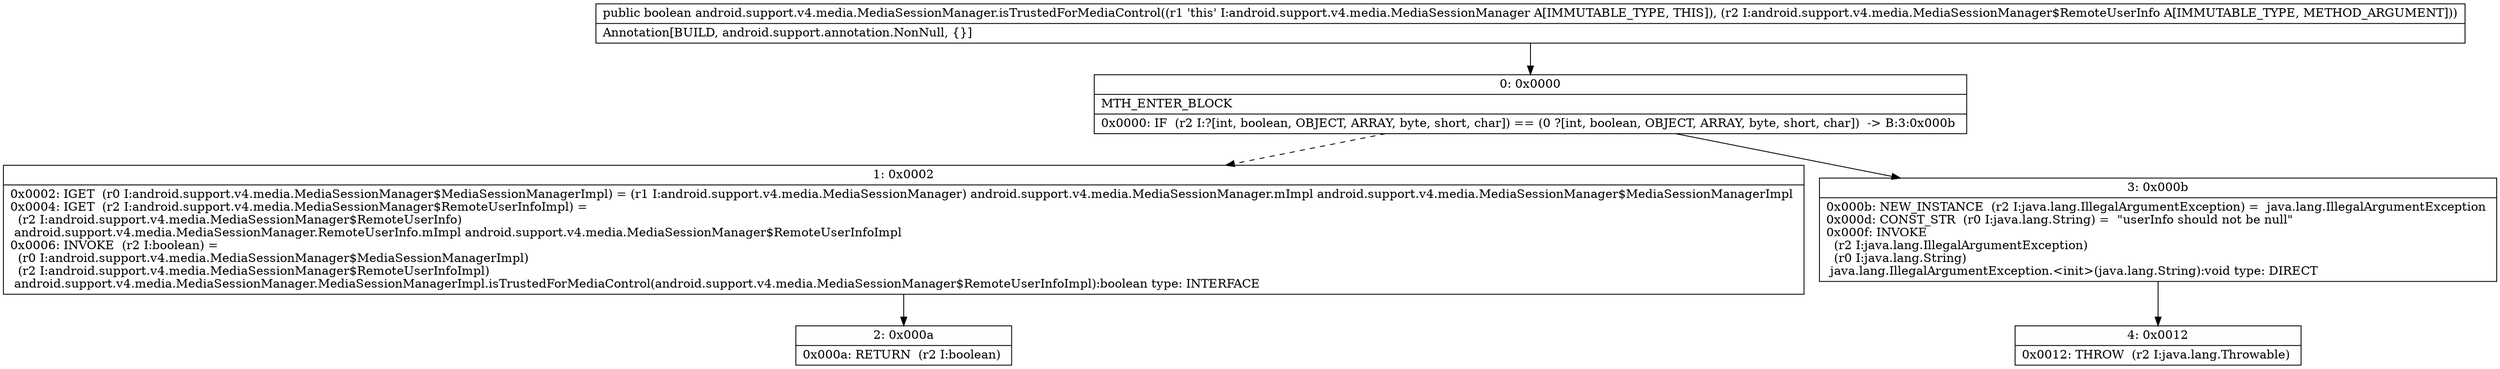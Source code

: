 digraph "CFG forandroid.support.v4.media.MediaSessionManager.isTrustedForMediaControl(Landroid\/support\/v4\/media\/MediaSessionManager$RemoteUserInfo;)Z" {
Node_0 [shape=record,label="{0\:\ 0x0000|MTH_ENTER_BLOCK\l|0x0000: IF  (r2 I:?[int, boolean, OBJECT, ARRAY, byte, short, char]) == (0 ?[int, boolean, OBJECT, ARRAY, byte, short, char])  \-\> B:3:0x000b \l}"];
Node_1 [shape=record,label="{1\:\ 0x0002|0x0002: IGET  (r0 I:android.support.v4.media.MediaSessionManager$MediaSessionManagerImpl) = (r1 I:android.support.v4.media.MediaSessionManager) android.support.v4.media.MediaSessionManager.mImpl android.support.v4.media.MediaSessionManager$MediaSessionManagerImpl \l0x0004: IGET  (r2 I:android.support.v4.media.MediaSessionManager$RemoteUserInfoImpl) = \l  (r2 I:android.support.v4.media.MediaSessionManager$RemoteUserInfo)\l android.support.v4.media.MediaSessionManager.RemoteUserInfo.mImpl android.support.v4.media.MediaSessionManager$RemoteUserInfoImpl \l0x0006: INVOKE  (r2 I:boolean) = \l  (r0 I:android.support.v4.media.MediaSessionManager$MediaSessionManagerImpl)\l  (r2 I:android.support.v4.media.MediaSessionManager$RemoteUserInfoImpl)\l android.support.v4.media.MediaSessionManager.MediaSessionManagerImpl.isTrustedForMediaControl(android.support.v4.media.MediaSessionManager$RemoteUserInfoImpl):boolean type: INTERFACE \l}"];
Node_2 [shape=record,label="{2\:\ 0x000a|0x000a: RETURN  (r2 I:boolean) \l}"];
Node_3 [shape=record,label="{3\:\ 0x000b|0x000b: NEW_INSTANCE  (r2 I:java.lang.IllegalArgumentException) =  java.lang.IllegalArgumentException \l0x000d: CONST_STR  (r0 I:java.lang.String) =  \"userInfo should not be null\" \l0x000f: INVOKE  \l  (r2 I:java.lang.IllegalArgumentException)\l  (r0 I:java.lang.String)\l java.lang.IllegalArgumentException.\<init\>(java.lang.String):void type: DIRECT \l}"];
Node_4 [shape=record,label="{4\:\ 0x0012|0x0012: THROW  (r2 I:java.lang.Throwable) \l}"];
MethodNode[shape=record,label="{public boolean android.support.v4.media.MediaSessionManager.isTrustedForMediaControl((r1 'this' I:android.support.v4.media.MediaSessionManager A[IMMUTABLE_TYPE, THIS]), (r2 I:android.support.v4.media.MediaSessionManager$RemoteUserInfo A[IMMUTABLE_TYPE, METHOD_ARGUMENT]))  | Annotation[BUILD, android.support.annotation.NonNull, \{\}]\l}"];
MethodNode -> Node_0;
Node_0 -> Node_1[style=dashed];
Node_0 -> Node_3;
Node_1 -> Node_2;
Node_3 -> Node_4;
}

